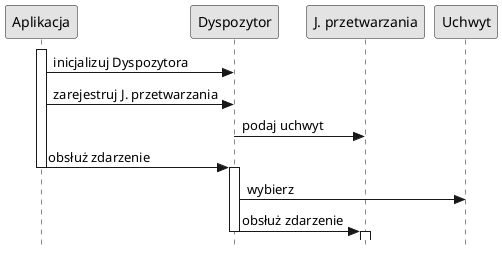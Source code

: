 @startuml
skinparam monochrome true
skinparam backgroundColor transparent
skinparam classBackgroundColor transparent
skinparam style strictuml

participant "Aplikacja" as A
participant "Dyspozytor" as D
participant "J. przetwarzania" as J

activate A
A -> D: inicjalizuj Dyspozytora
A -> D: zarejestruj J. przetwarzania
D -> J: podaj uchwyt
A -> D: obsłuż zdarzenie
deactivate A
activate D
D -> Uchwyt: wybierz
D -> J: obsłuż zdarzenie
deactivate D
activate J
@enduml